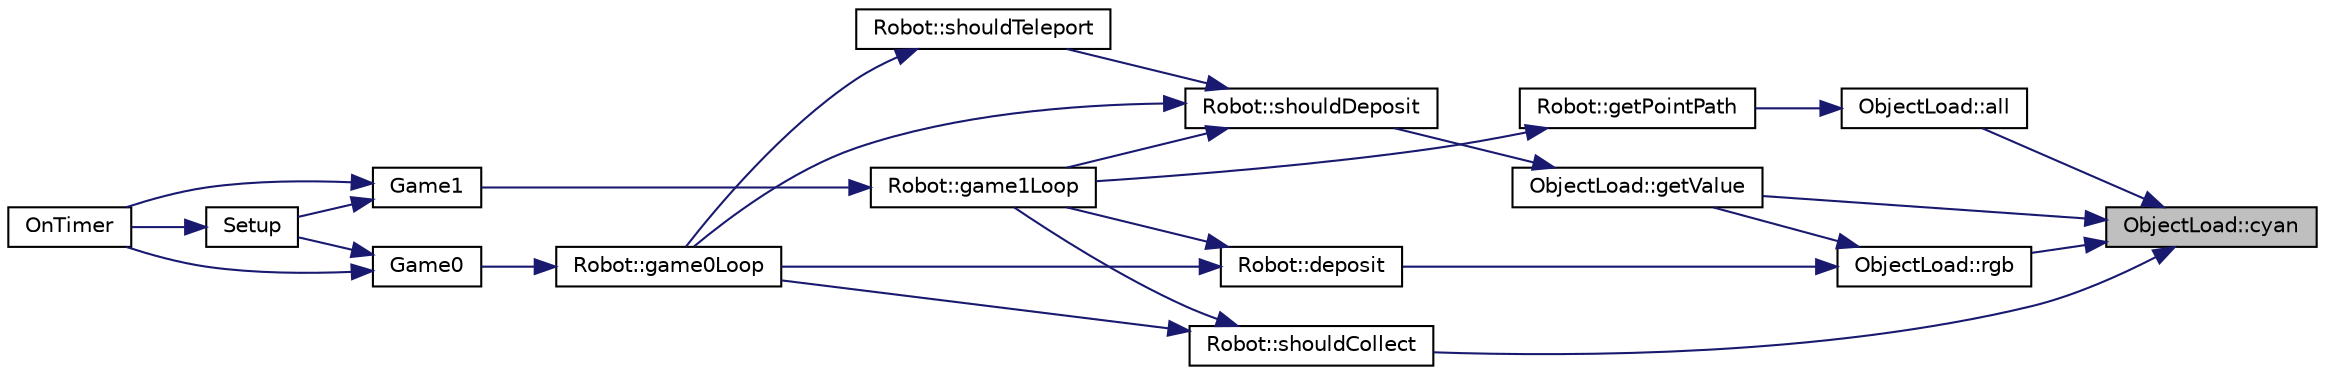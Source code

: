 digraph "ObjectLoad::cyan"
{
 // LATEX_PDF_SIZE
  edge [fontname="Helvetica",fontsize="10",labelfontname="Helvetica",labelfontsize="10"];
  node [fontname="Helvetica",fontsize="10",shape=record];
  rankdir="RL";
  Node1 [label="ObjectLoad::cyan",height=0.2,width=0.4,color="black", fillcolor="grey75", style="filled", fontcolor="black",tooltip=" "];
  Node1 -> Node2 [dir="back",color="midnightblue",fontsize="10",style="solid"];
  Node2 [label="ObjectLoad::all",height=0.2,width=0.4,color="black", fillcolor="white", style="filled",URL="$class_object_load.html#a535a944ad764a5c64c4b46f5d7dacd3a",tooltip=" "];
  Node2 -> Node3 [dir="back",color="midnightblue",fontsize="10",style="solid"];
  Node3 [label="Robot::getPointPath",height=0.2,width=0.4,color="black", fillcolor="white", style="filled",URL="$class_robot.html#ae20fb1cda5f32735ff19b6737bdf173a",tooltip=" "];
  Node3 -> Node4 [dir="back",color="midnightblue",fontsize="10",style="solid"];
  Node4 [label="Robot::game1Loop",height=0.2,width=0.4,color="black", fillcolor="white", style="filled",URL="$class_robot.html#ac9cf2352bb94bb2c623610c61027d2db",tooltip="game loop for second map"];
  Node4 -> Node5 [dir="back",color="midnightblue",fontsize="10",style="solid"];
  Node5 [label="Game1",height=0.2,width=0.4,color="black", fillcolor="white", style="filled",URL="$_co_space_functions_8hpp.html#a452d724e739bd277b7419320c36fc6aa",tooltip=" "];
  Node5 -> Node6 [dir="back",color="midnightblue",fontsize="10",style="solid"];
  Node6 [label="OnTimer",height=0.2,width=0.4,color="black", fillcolor="white", style="filled",URL="$_co_space_functions_8cpp.html#ac6a4a9bd3e8000dffa847ce28b5e8c92",tooltip=" "];
  Node5 -> Node7 [dir="back",color="midnightblue",fontsize="10",style="solid"];
  Node7 [label="Setup",height=0.2,width=0.4,color="black", fillcolor="white", style="filled",URL="$_co_space_functions_8hpp.html#a769404f2985a027a0d626fedfd4de1e9",tooltip=" "];
  Node7 -> Node6 [dir="back",color="midnightblue",fontsize="10",style="solid"];
  Node1 -> Node8 [dir="back",color="midnightblue",fontsize="10",style="solid"];
  Node8 [label="ObjectLoad::getValue",height=0.2,width=0.4,color="black", fillcolor="white", style="filled",URL="$class_object_load.html#a93aca9fdea2b8f94c7dcc9c4536d3525",tooltip=" "];
  Node8 -> Node9 [dir="back",color="midnightblue",fontsize="10",style="solid"];
  Node9 [label="Robot::shouldDeposit",height=0.2,width=0.4,color="black", fillcolor="white", style="filled",URL="$class_robot.html#acb30cea7c6baee7977193845aeabe009",tooltip="decides whether depositing is a good idea or not"];
  Node9 -> Node10 [dir="back",color="midnightblue",fontsize="10",style="solid"];
  Node10 [label="Robot::game0Loop",height=0.2,width=0.4,color="black", fillcolor="white", style="filled",URL="$class_robot.html#a79fef2efeb1fc25fad40e2b0fa603652",tooltip="game loop for first map"];
  Node10 -> Node11 [dir="back",color="midnightblue",fontsize="10",style="solid"];
  Node11 [label="Game0",height=0.2,width=0.4,color="black", fillcolor="white", style="filled",URL="$_co_space_functions_8hpp.html#afdc6c3ee2b294f6379cf7141aa6f839d",tooltip=" "];
  Node11 -> Node6 [dir="back",color="midnightblue",fontsize="10",style="solid"];
  Node11 -> Node7 [dir="back",color="midnightblue",fontsize="10",style="solid"];
  Node9 -> Node4 [dir="back",color="midnightblue",fontsize="10",style="solid"];
  Node9 -> Node12 [dir="back",color="midnightblue",fontsize="10",style="solid"];
  Node12 [label="Robot::shouldTeleport",height=0.2,width=0.4,color="black", fillcolor="white", style="filled",URL="$class_robot.html#ac6da9c5a61f4ae0aa57314b027ed898e",tooltip="decides whether teleporting is a good idea or not"];
  Node12 -> Node10 [dir="back",color="midnightblue",fontsize="10",style="solid"];
  Node1 -> Node13 [dir="back",color="midnightblue",fontsize="10",style="solid"];
  Node13 [label="ObjectLoad::rgb",height=0.2,width=0.4,color="black", fillcolor="white", style="filled",URL="$class_object_load.html#a8f9d9674889ba7c9e49bcddee4d42017",tooltip=" "];
  Node13 -> Node14 [dir="back",color="midnightblue",fontsize="10",style="solid"];
  Node14 [label="Robot::deposit",height=0.2,width=0.4,color="black", fillcolor="white", style="filled",URL="$class_robot.html#a106604404bd2727de0abdaf99c10c519",tooltip="deposits"];
  Node14 -> Node10 [dir="back",color="midnightblue",fontsize="10",style="solid"];
  Node14 -> Node4 [dir="back",color="midnightblue",fontsize="10",style="solid"];
  Node13 -> Node8 [dir="back",color="midnightblue",fontsize="10",style="solid"];
  Node1 -> Node15 [dir="back",color="midnightblue",fontsize="10",style="solid"];
  Node15 [label="Robot::shouldCollect",height=0.2,width=0.4,color="black", fillcolor="white", style="filled",URL="$class_robot.html#adb8f5af6a3be057b17b9d73ebf6eabbb",tooltip="decides whether collecting a point is a good idea or not"];
  Node15 -> Node10 [dir="back",color="midnightblue",fontsize="10",style="solid"];
  Node15 -> Node4 [dir="back",color="midnightblue",fontsize="10",style="solid"];
}
